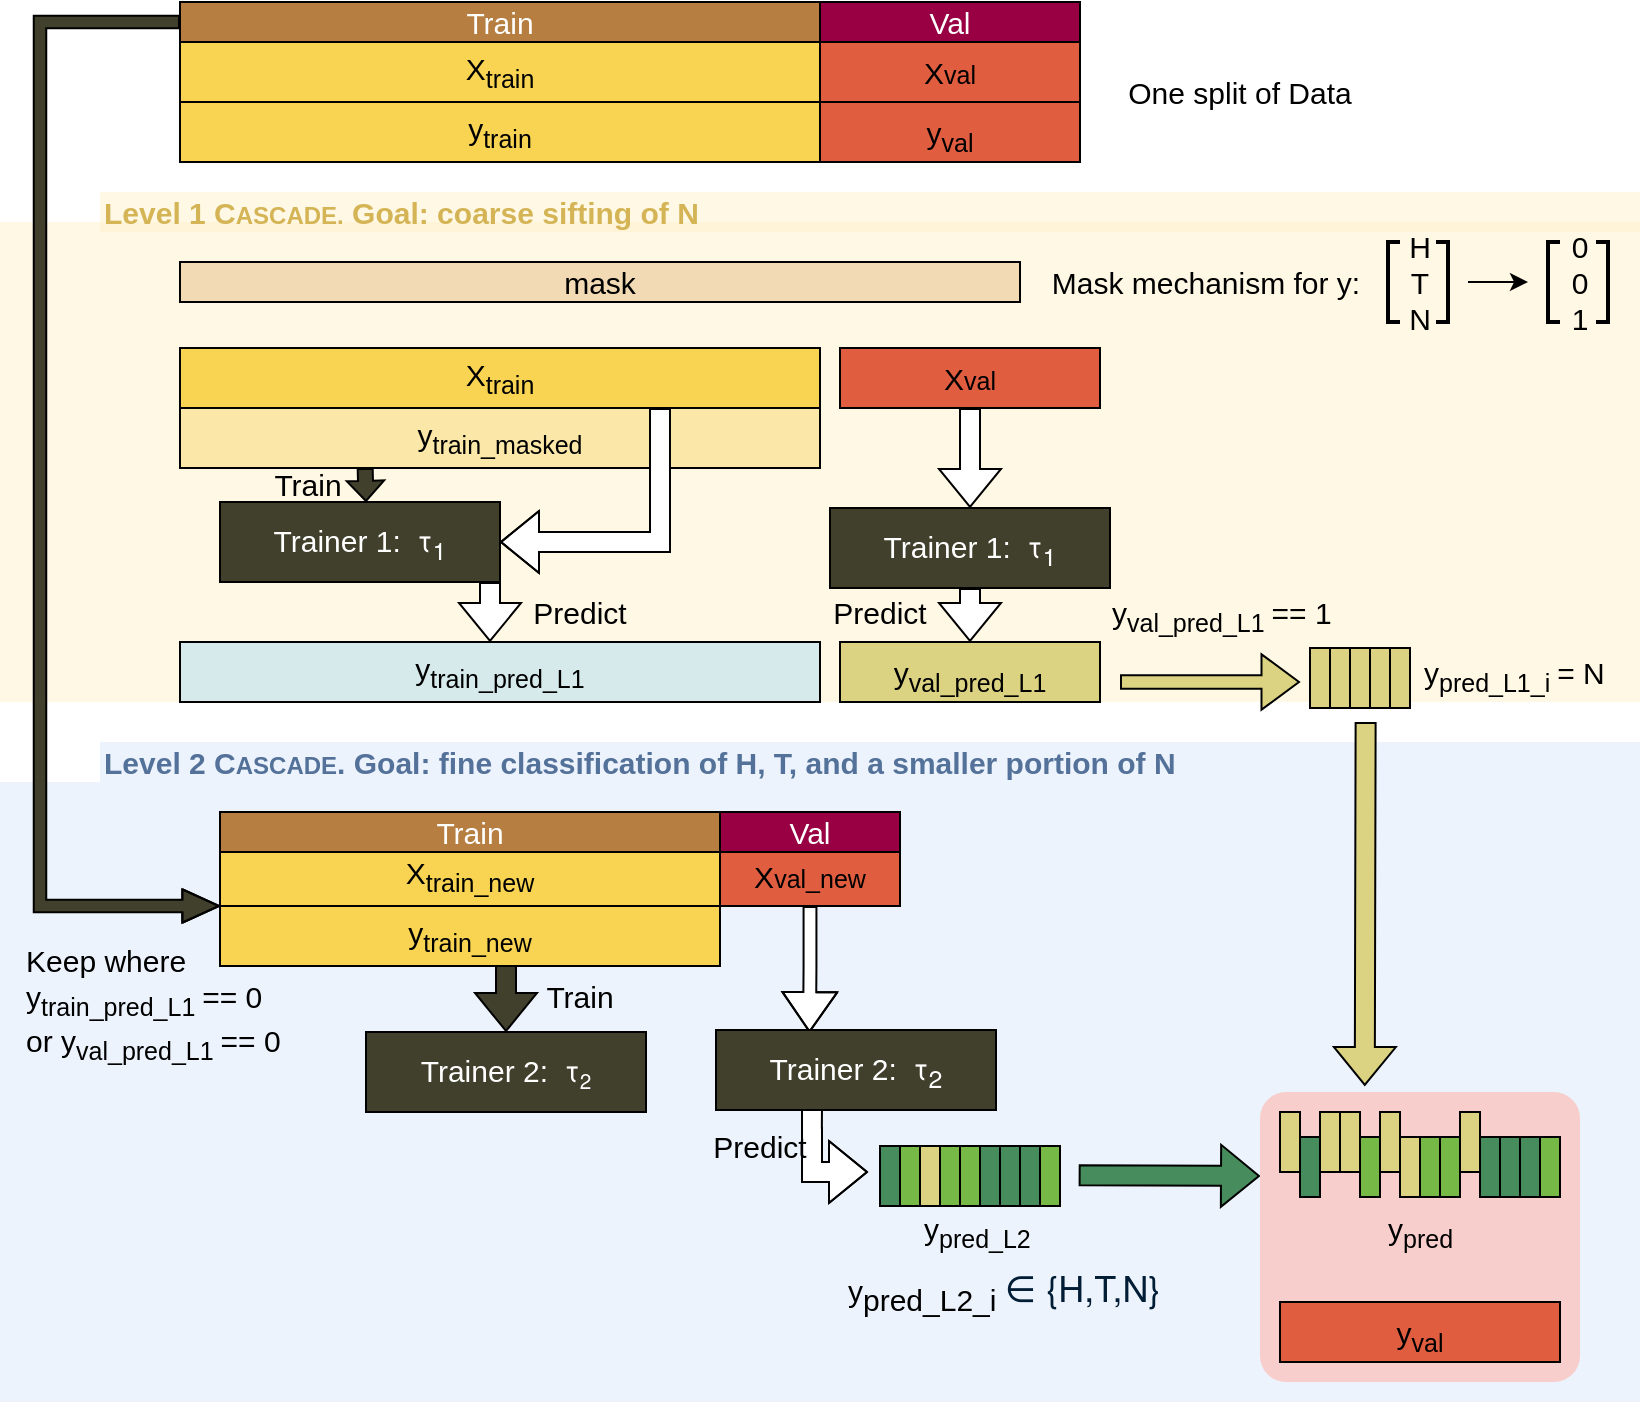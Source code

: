 <mxfile version="26.2.14">
  <diagram name="Page-1" id="dWAUJKyAPUHqVSD2c30o">
    <mxGraphModel dx="1234" dy="832" grid="1" gridSize="10" guides="1" tooltips="1" connect="1" arrows="1" fold="1" page="1" pageScale="1" pageWidth="850" pageHeight="1100" math="0" shadow="0">
      <root>
        <mxCell id="0" />
        <mxCell id="1" parent="0" />
        <mxCell id="XmK-ISircZ31_cJlSy5G-73" value="" style="rounded=1;whiteSpace=wrap;html=1;arcSize=0;fillColor=#dae8fc;strokeColor=none;opacity=50;" parent="1" vertex="1">
          <mxGeometry y="420" width="820" height="310" as="geometry" />
        </mxCell>
        <mxCell id="XmK-ISircZ31_cJlSy5G-74" value="Level 2 C&lt;font&gt;&lt;font style=&quot;font-size: 12px;&quot;&gt;ASCADE&lt;/font&gt;. Goal: fine classification of H, T, and a smaller portion of N&lt;/font&gt;" style="text;html=1;align=left;verticalAlign=middle;whiteSpace=wrap;rounded=0;fillColor=#dae8fc;strokeColor=none;opacity=50;fontStyle=1;fontColor=#547299;fontSize=15;" parent="1" vertex="1">
          <mxGeometry x="50" y="400" width="770" height="20" as="geometry" />
        </mxCell>
        <mxCell id="XmK-ISircZ31_cJlSy5G-71" value="" style="rounded=1;whiteSpace=wrap;html=1;arcSize=0;fillColor=#fff2cc;strokeColor=none;opacity=50;" parent="1" vertex="1">
          <mxGeometry y="140" width="820" height="240" as="geometry" />
        </mxCell>
        <mxCell id="XmK-ISircZ31_cJlSy5G-3" value="Train" style="rounded=0;whiteSpace=wrap;html=1;fillColor=#B67E40;fontColor=#FFFFFF;strokeColor=default;fontSize=15;" parent="1" vertex="1">
          <mxGeometry x="90" y="30" width="320" height="20" as="geometry" />
        </mxCell>
        <mxCell id="XmK-ISircZ31_cJlSy5G-5" value="Val" style="rounded=0;whiteSpace=wrap;html=1;fillColor=#980043;fontColor=#FFFFFF;strokeColor=default;fontSize=15;gradientColor=none;" parent="1" vertex="1">
          <mxGeometry x="410" y="30" width="130" height="20" as="geometry" />
        </mxCell>
        <mxCell id="XmK-ISircZ31_cJlSy5G-7" value="mask" style="rounded=0;whiteSpace=wrap;html=1;fontSize=15;fillColor=#F2DBB4;" parent="1" vertex="1">
          <mxGeometry x="90" y="160" width="420" height="20" as="geometry" />
        </mxCell>
        <mxCell id="XmK-ISircZ31_cJlSy5G-8" value="Mask mechanism for y:" style="text;html=1;align=center;verticalAlign=middle;whiteSpace=wrap;rounded=0;fontSize=15;" parent="1" vertex="1">
          <mxGeometry x="523" y="155" width="160" height="30" as="geometry" />
        </mxCell>
        <mxCell id="XmK-ISircZ31_cJlSy5G-9" value="" style="strokeWidth=2;html=1;shape=mxgraph.flowchart.annotation_1;align=left;pointerEvents=1;" parent="1" vertex="1">
          <mxGeometry x="694" y="150" width="6" height="40" as="geometry" />
        </mxCell>
        <mxCell id="XmK-ISircZ31_cJlSy5G-11" value="H&lt;div&gt;T&lt;/div&gt;&lt;div&gt;N&lt;/div&gt;" style="text;html=1;align=center;verticalAlign=middle;whiteSpace=wrap;rounded=0;fontSize=15;" parent="1" vertex="1">
          <mxGeometry x="680" y="155" width="60" height="30" as="geometry" />
        </mxCell>
        <mxCell id="XmK-ISircZ31_cJlSy5G-13" value="" style="strokeWidth=2;html=1;shape=mxgraph.flowchart.annotation_1;align=left;pointerEvents=1;rotation=-180;" parent="1" vertex="1">
          <mxGeometry x="718" y="150" width="6" height="40" as="geometry" />
        </mxCell>
        <mxCell id="XmK-ISircZ31_cJlSy5G-14" value="" style="strokeWidth=2;html=1;shape=mxgraph.flowchart.annotation_1;align=left;pointerEvents=1;" parent="1" vertex="1">
          <mxGeometry x="774" y="150" width="6" height="40" as="geometry" />
        </mxCell>
        <mxCell id="XmK-ISircZ31_cJlSy5G-15" value="0&lt;div&gt;0&lt;/div&gt;&lt;div&gt;1&lt;/div&gt;" style="text;html=1;align=center;verticalAlign=middle;whiteSpace=wrap;rounded=0;fontSize=15;" parent="1" vertex="1">
          <mxGeometry x="760" y="155" width="60" height="30" as="geometry" />
        </mxCell>
        <mxCell id="XmK-ISircZ31_cJlSy5G-16" value="" style="strokeWidth=2;html=1;shape=mxgraph.flowchart.annotation_1;align=left;pointerEvents=1;rotation=-180;fontSize=15;" parent="1" vertex="1">
          <mxGeometry x="798" y="150" width="6" height="40" as="geometry" />
        </mxCell>
        <mxCell id="XmK-ISircZ31_cJlSy5G-17" value="" style="endArrow=classic;html=1;rounded=0;entryX=0;entryY=0.5;entryDx=0;entryDy=0;" parent="1" edge="1">
          <mxGeometry width="50" height="50" relative="1" as="geometry">
            <mxPoint x="734" y="170" as="sourcePoint" />
            <mxPoint x="764" y="170" as="targetPoint" />
          </mxGeometry>
        </mxCell>
        <mxCell id="WY-bexpHM8N3G8zlpBjD-25" style="edgeStyle=orthogonalEdgeStyle;rounded=0;orthogonalLoop=1;jettySize=auto;html=1;exitX=1;exitY=1;exitDx=0;exitDy=0;entryX=0.5;entryY=0;entryDx=0;entryDy=0;shape=flexArrow;fillColor=default;" edge="1" parent="1">
          <mxGeometry relative="1" as="geometry">
            <mxPoint x="245" y="320" as="sourcePoint" />
            <mxPoint x="245" y="350" as="targetPoint" />
          </mxGeometry>
        </mxCell>
        <mxCell id="XmK-ISircZ31_cJlSy5G-18" value="Trainer 1:&amp;nbsp;&lt;span style=&quot;text-align: start; caret-color: rgb(0, 29, 53); font-family: &amp;quot;Google Sans&amp;quot;, &amp;quot;Helvetica Neue&amp;quot;, sans-serif;&quot;&gt;&amp;nbsp;τ&lt;sub&gt;1&lt;/sub&gt;&lt;/span&gt;" style="rounded=0;whiteSpace=wrap;html=1;fillColor=#40402D;fontColor=#FFFFFF;strokeColor=default;labelBackgroundColor=none;fontSize=15;gradientColor=none;" parent="1" vertex="1">
          <mxGeometry x="110" y="280" width="140" height="40" as="geometry" />
        </mxCell>
        <mxCell id="WY-bexpHM8N3G8zlpBjD-24" style="edgeStyle=orthogonalEdgeStyle;rounded=0;orthogonalLoop=1;jettySize=auto;html=1;entryX=0;entryY=0;entryDx=0;entryDy=0;shape=flexArrow;fillColor=#40402D;width=6.25;endSize=5.779;endWidth=9.479;exitX=0;exitY=0.5;exitDx=0;exitDy=0;" edge="1" parent="1" source="XmK-ISircZ31_cJlSy5G-3" target="XmK-ISircZ31_cJlSy5G-32">
          <mxGeometry relative="1" as="geometry">
            <mxPoint x="80" y="40" as="sourcePoint" />
            <Array as="points">
              <mxPoint x="20" y="40" />
              <mxPoint x="20" y="482" />
            </Array>
          </mxGeometry>
        </mxCell>
        <mxCell id="XmK-ISircZ31_cJlSy5G-19" value="X&lt;sub&gt;train&lt;/sub&gt;" style="rounded=0;whiteSpace=wrap;html=1;fillColor=#F8D452;fontColor=#000000;strokeColor=default;fontSize=15;" parent="1" vertex="1">
          <mxGeometry x="90" y="50" width="320" height="30" as="geometry" />
        </mxCell>
        <mxCell id="XmK-ISircZ31_cJlSy5G-20" value="y&lt;sub&gt;train&lt;/sub&gt;" style="rounded=0;whiteSpace=wrap;html=1;fillColor=#F8D452;fontColor=#000000;strokeColor=default;fontSize=15;" parent="1" vertex="1">
          <mxGeometry x="90" y="80" width="320" height="30" as="geometry" />
        </mxCell>
        <mxCell id="XmK-ISircZ31_cJlSy5G-21" value="X&lt;span style=&quot;font-size: 12.5px;&quot;&gt;val&lt;/span&gt;" style="rounded=0;whiteSpace=wrap;html=1;fillColor=#E15D40;fontColor=#000000;strokeColor=default;fontSize=15;" parent="1" vertex="1">
          <mxGeometry x="410" y="50" width="130" height="30" as="geometry" />
        </mxCell>
        <mxCell id="XmK-ISircZ31_cJlSy5G-22" value="&lt;sub&gt;&lt;span style=&quot;font-size: 15px;&quot;&gt;y&lt;sub&gt;val&lt;/sub&gt;&lt;/span&gt;&lt;/sub&gt;" style="rounded=0;whiteSpace=wrap;html=1;fillColor=#E15D40;fontColor=#000000;strokeColor=default;fontSize=15;" parent="1" vertex="1">
          <mxGeometry x="410" y="80" width="130" height="30" as="geometry" />
        </mxCell>
        <mxCell id="XmK-ISircZ31_cJlSy5G-23" value="y&lt;sub&gt;train_masked&lt;/sub&gt;" style="rounded=0;whiteSpace=wrap;html=1;fillColor=#FBE7A8;fontColor=#000000;strokeColor=default;fontSize=15;" parent="1" vertex="1">
          <mxGeometry x="90" y="233" width="320" height="30" as="geometry" />
        </mxCell>
        <mxCell id="XmK-ISircZ31_cJlSy5G-25" value="One split of Data" style="text;html=1;align=center;verticalAlign=middle;whiteSpace=wrap;rounded=0;fontSize=15;" parent="1" vertex="1">
          <mxGeometry x="550" y="60" width="140" height="30" as="geometry" />
        </mxCell>
        <mxCell id="XmK-ISircZ31_cJlSy5G-26" value="y&lt;sub&gt;train_pred_L1&lt;/sub&gt;" style="rounded=0;whiteSpace=wrap;html=1;fillColor=#D6EAEB;fontColor=#000000;strokeColor=default;fontSize=15;" parent="1" vertex="1">
          <mxGeometry x="90" y="350" width="320" height="30" as="geometry" />
        </mxCell>
        <mxCell id="XmK-ISircZ31_cJlSy5G-27" value="X&lt;sub&gt;train&lt;/sub&gt;" style="rounded=0;whiteSpace=wrap;html=1;fillColor=#F8D452;fontColor=#000000;strokeColor=default;fontSize=15;" parent="1" vertex="1">
          <mxGeometry x="90" y="203" width="320" height="30" as="geometry" />
        </mxCell>
        <mxCell id="WY-bexpHM8N3G8zlpBjD-9" style="edgeStyle=orthogonalEdgeStyle;rounded=0;orthogonalLoop=1;jettySize=auto;html=1;exitX=0.5;exitY=1;exitDx=0;exitDy=0;entryX=0.5;entryY=0;entryDx=0;entryDy=0;shape=flexArrow;fillColor=default;" edge="1" parent="1" source="XmK-ISircZ31_cJlSy5G-28" target="WY-bexpHM8N3G8zlpBjD-8">
          <mxGeometry relative="1" as="geometry" />
        </mxCell>
        <mxCell id="XmK-ISircZ31_cJlSy5G-28" value="X&lt;span style=&quot;font-size: 12.5px;&quot;&gt;val&lt;/span&gt;" style="rounded=0;whiteSpace=wrap;html=1;fillColor=#E15D40;fontColor=#000000;strokeColor=default;fontSize=15;" parent="1" vertex="1">
          <mxGeometry x="420" y="203" width="130" height="30" as="geometry" />
        </mxCell>
        <mxCell id="XmK-ISircZ31_cJlSy5G-30" value="&lt;sub&gt;&lt;span style=&quot;font-size: 15px;&quot;&gt;y&lt;sub&gt;val_pred_L1&lt;/sub&gt;&lt;/span&gt;&lt;/sub&gt;" style="rounded=0;whiteSpace=wrap;html=1;fillColor=#DBD282;fontColor=#000000;strokeColor=default;fontSize=15;" parent="1" vertex="1">
          <mxGeometry x="420" y="350" width="130" height="30" as="geometry" />
        </mxCell>
        <mxCell id="WY-bexpHM8N3G8zlpBjD-31" style="edgeStyle=orthogonalEdgeStyle;rounded=0;orthogonalLoop=1;jettySize=auto;html=1;exitX=0.572;exitY=0.975;exitDx=0;exitDy=0;entryX=0.5;entryY=0;entryDx=0;entryDy=0;exitPerimeter=0;shape=flexArrow;fillColor=#40402D;" edge="1" parent="1" source="XmK-ISircZ31_cJlSy5G-32" target="XmK-ISircZ31_cJlSy5G-36">
          <mxGeometry relative="1" as="geometry">
            <Array as="points" />
          </mxGeometry>
        </mxCell>
        <mxCell id="XmK-ISircZ31_cJlSy5G-32" value="y&lt;sub&gt;train_new&lt;/sub&gt;" style="rounded=0;whiteSpace=wrap;html=1;fillColor=#F8D452;fontColor=#000000;strokeColor=default;fontSize=15;" parent="1" vertex="1">
          <mxGeometry x="110" y="482" width="250" height="30" as="geometry" />
        </mxCell>
        <mxCell id="XmK-ISircZ31_cJlSy5G-34" value="X&lt;sub&gt;train_new&lt;/sub&gt;" style="rounded=0;whiteSpace=wrap;html=1;fillColor=#F8D452;fontColor=#000000;strokeColor=default;fontSize=15;" parent="1" vertex="1">
          <mxGeometry x="110" y="452" width="250" height="30" as="geometry" />
        </mxCell>
        <mxCell id="XmK-ISircZ31_cJlSy5G-35" value="X&lt;span style=&quot;font-size: 12.5px;&quot;&gt;val_new&lt;/span&gt;" style="rounded=0;whiteSpace=wrap;html=1;fillColor=#E15D40;fontColor=#000000;strokeColor=default;fontSize=15;" parent="1" vertex="1">
          <mxGeometry x="360" y="452" width="90" height="30" as="geometry" />
        </mxCell>
        <mxCell id="XmK-ISircZ31_cJlSy5G-36" value="Trainer 2:&amp;nbsp;&lt;span style=&quot;text-align: start; caret-color: rgb(0, 29, 53); font-family: &amp;quot;Google Sans&amp;quot;, &amp;quot;Helvetica Neue&amp;quot;, sans-serif;&quot;&gt;&amp;nbsp;τ&lt;span style=&quot;font-size: 12.5px;&quot;&gt;&lt;sub&gt;2&lt;/sub&gt;&lt;/span&gt;&lt;/span&gt;" style="rounded=0;whiteSpace=wrap;html=1;fillColor=#40402D;fontColor=#FFFFFF;strokeColor=default;labelBackgroundColor=none;fontSize=15;gradientColor=none;" parent="1" vertex="1">
          <mxGeometry x="183" y="545" width="140" height="40" as="geometry" />
        </mxCell>
        <mxCell id="XmK-ISircZ31_cJlSy5G-37" value="" style="rounded=0;whiteSpace=wrap;html=1;fillColor=#478C5C;fontColor=#FFFFFF;strokeColor=default;fontSize=15;" parent="1" vertex="1">
          <mxGeometry x="440" y="602" width="10" height="30" as="geometry" />
        </mxCell>
        <mxCell id="XmK-ISircZ31_cJlSy5G-39" value="&lt;span style=&quot;caret-color: rgb(0, 0, 0); color: rgb(0, 0, 0); font-family: Helvetica; font-style: normal; font-variant-caps: normal; font-weight: 400; letter-spacing: normal; text-align: center; text-indent: 0px; text-transform: none; white-space: normal; word-spacing: 0px; -webkit-text-stroke-width: 0px; text-decoration: none; float: none; display: inline !important;&quot;&gt;y&lt;/span&gt;&lt;sub style=&quot;caret-color: rgb(0, 0, 0); color: rgb(0, 0, 0); font-family: Helvetica; font-style: normal; font-variant-caps: normal; font-weight: 400; letter-spacing: normal; text-align: center; text-indent: 0px; text-transform: none; white-space: normal; word-spacing: 0px; -webkit-text-stroke-width: 0px; text-decoration: none;&quot;&gt;pred_L1_i&amp;nbsp;&lt;/sub&gt;&lt;span style=&quot;caret-color: rgb(0, 0, 0); color: rgb(0, 0, 0); font-family: Helvetica; font-style: normal; font-variant-caps: normal; font-weight: 400; letter-spacing: normal; text-align: center; text-indent: 0px; text-transform: none; white-space: normal; word-spacing: 0px; -webkit-text-stroke-width: 0px; text-decoration: none;&quot;&gt;= N&lt;/span&gt;" style="text;whiteSpace=wrap;html=1;labelBackgroundColor=none;fontSize=15;" parent="1" vertex="1">
          <mxGeometry x="710" y="350" width="100" height="40" as="geometry" />
        </mxCell>
        <mxCell id="XmK-ISircZ31_cJlSy5G-58" value="&lt;span style=&quot;caret-color: rgb(0, 0, 0); color: rgb(0, 0, 0); font-family: Helvetica; font-size: 15px; font-style: normal; font-variant-caps: normal; font-weight: 400; letter-spacing: normal; text-align: center; text-indent: 0px; text-transform: none; white-space: normal; word-spacing: 0px; -webkit-text-stroke-width: 0px; text-decoration: none; float: none; display: inline !important;&quot;&gt;y&lt;/span&gt;&lt;sub style=&quot;caret-color: rgb(0, 0, 0); color: rgb(0, 0, 0); font-family: Helvetica; font-style: normal; font-variant-caps: normal; font-weight: 400; letter-spacing: normal; text-align: center; text-indent: 0px; text-transform: none; white-space: normal; word-spacing: 0px; -webkit-text-stroke-width: 0px; text-decoration: none;&quot;&gt;pred&lt;/sub&gt;" style="text;whiteSpace=wrap;html=1;labelBackgroundColor=none;" parent="1" vertex="1">
          <mxGeometry x="683" y="615" width="100" height="40" as="geometry" />
        </mxCell>
        <mxCell id="XmK-ISircZ31_cJlSy5G-60" value="&lt;span style=&quot;caret-color: rgb(0, 0, 0); color: rgb(0, 0, 0); font-family: Helvetica; font-style: normal; font-variant-caps: normal; font-weight: 400; letter-spacing: normal; text-align: center; text-indent: 0px; text-transform: none; white-space: normal; word-spacing: 0px; -webkit-text-stroke-width: 0px; text-decoration: none; float: none; display: inline !important;&quot;&gt;y&lt;/span&gt;&lt;sub style=&quot;caret-color: rgb(0, 0, 0); color: rgb(0, 0, 0); font-family: Helvetica; font-style: normal; font-variant-caps: normal; font-weight: 400; letter-spacing: normal; text-align: center; text-indent: 0px; text-transform: none; white-space: normal; word-spacing: 0px; -webkit-text-stroke-width: 0px; text-decoration: none;&quot;&gt;val_pred_L1 &lt;/sub&gt;&lt;span style=&quot;caret-color: rgb(0, 0, 0); color: rgb(0, 0, 0); font-family: Helvetica; font-style: normal; font-variant-caps: normal; font-weight: 400; letter-spacing: normal; text-align: center; text-indent: 0px; text-transform: none; white-space: normal; word-spacing: 0px; -webkit-text-stroke-width: 0px; text-decoration: none;&quot;&gt;== 1&lt;/span&gt;" style="text;whiteSpace=wrap;html=1;labelBackgroundColor=none;fontSize=15;" parent="1" vertex="1">
          <mxGeometry x="554" y="320" width="131" height="40" as="geometry" />
        </mxCell>
        <mxCell id="XmK-ISircZ31_cJlSy5G-64" value="&lt;span style=&quot;caret-color: rgb(0, 0, 0); color: rgb(0, 0, 0); font-family: Helvetica; font-style: normal; font-variant-caps: normal; font-weight: 400; letter-spacing: normal; text-align: center; text-indent: 0px; text-transform: none; white-space: normal; word-spacing: 0px; -webkit-text-stroke-width: 0px; text-decoration: none; float: none; display: inline !important;&quot;&gt;Keep where y&lt;/span&gt;&lt;sub style=&quot;caret-color: rgb(0, 0, 0); color: rgb(0, 0, 0); font-family: Helvetica; font-style: normal; font-variant-caps: normal; font-weight: 400; letter-spacing: normal; text-align: center; text-indent: 0px; text-transform: none; white-space: normal; word-spacing: 0px; -webkit-text-stroke-width: 0px; text-decoration: none;&quot;&gt;train_pred_L1 &lt;/sub&gt;&lt;span style=&quot;caret-color: rgb(0, 0, 0); color: rgb(0, 0, 0); font-family: Helvetica; font-style: normal; font-variant-caps: normal; font-weight: 400; letter-spacing: normal; text-align: center; text-indent: 0px; text-transform: none; white-space: normal; word-spacing: 0px; -webkit-text-stroke-width: 0px; text-decoration: none;&quot;&gt;== 0 or&amp;nbsp;&lt;/span&gt;&lt;span style=&quot;text-align: center; float: none; caret-color: rgb(0, 0, 0); color: rgb(0, 0, 0); display: inline !important;&quot;&gt;y&lt;/span&gt;&lt;sub style=&quot;text-align: center; caret-color: rgb(0, 0, 0); color: rgb(0, 0, 0);&quot;&gt;val_pred_L1&amp;nbsp;&lt;/sub&gt;&lt;span style=&quot;text-align: center; caret-color: rgb(0, 0, 0); color: rgb(0, 0, 0);&quot;&gt;== 0&lt;/span&gt;" style="text;whiteSpace=wrap;html=1;labelBackgroundColor=none;fontSize=15;" parent="1" vertex="1">
          <mxGeometry x="11" y="494" width="150" height="75" as="geometry" />
        </mxCell>
        <mxCell id="XmK-ISircZ31_cJlSy5G-72" value="Level 1 C&lt;font&gt;&lt;font style=&quot;font-size: 12px;&quot;&gt;ASCADE.&lt;/font&gt;&lt;/font&gt;&lt;font&gt;&amp;nbsp;Goal: coarse sifting of N &amp;nbsp;&lt;/font&gt;" style="text;html=1;align=left;verticalAlign=middle;whiteSpace=wrap;rounded=0;fillColor=#fff2cc;strokeColor=none;opacity=50;fontColor=#D4B455;fontStyle=1;fontSize=15;" parent="1" vertex="1">
          <mxGeometry x="50" y="125" width="770" height="20" as="geometry" />
        </mxCell>
        <mxCell id="XmK-ISircZ31_cJlSy5G-75" value="" style="shape=flexArrow;endArrow=classic;html=1;rounded=0;fillColor=#DBD282;" parent="1" edge="1">
          <mxGeometry width="50" height="50" relative="1" as="geometry">
            <mxPoint x="682.81" y="390" as="sourcePoint" />
            <mxPoint x="682.39" y="572" as="targetPoint" />
          </mxGeometry>
        </mxCell>
        <mxCell id="XmK-ISircZ31_cJlSy5G-76" value="" style="shape=flexArrow;endArrow=classic;html=1;rounded=0;fillColor=#478C5C;" parent="1" edge="1">
          <mxGeometry width="50" height="50" relative="1" as="geometry">
            <mxPoint x="539.33" y="616.58" as="sourcePoint" />
            <mxPoint x="630" y="617" as="targetPoint" />
          </mxGeometry>
        </mxCell>
        <mxCell id="tyUhhbc_BJ0rP1aiJ5RJ-2" value="&lt;span style=&quot;caret-color: rgb(255, 255, 255); font-family: Helvetica; font-style: normal; font-variant-caps: normal; font-weight: 400; letter-spacing: normal; text-align: center; text-indent: 0px; text-transform: none; white-space: normal; word-spacing: 0px; -webkit-text-stroke-width: 0px; text-decoration: none;&quot;&gt;y&lt;/span&gt;&lt;sub style=&quot;caret-color: rgb(255, 255, 255); font-family: Helvetica; font-style: normal; font-variant-caps: normal; font-weight: 400; letter-spacing: normal; text-align: center; text-indent: 0px; text-transform: none; white-space: normal; word-spacing: 0px; -webkit-text-stroke-width: 0px; text-decoration: none;&quot;&gt;pred_L2&lt;/sub&gt;" style="text;whiteSpace=wrap;html=1;fontColor=default;fontSize=15;" parent="1" vertex="1">
          <mxGeometry x="460" y="627.5" width="80" height="40" as="geometry" />
        </mxCell>
        <mxCell id="tyUhhbc_BJ0rP1aiJ5RJ-3" value="" style="rounded=0;whiteSpace=wrap;html=1;fillColor=#76B947;fontColor=#FFFFFF;strokeColor=default;fontSize=15;" parent="1" vertex="1">
          <mxGeometry x="450" y="602" width="10" height="30" as="geometry" />
        </mxCell>
        <mxCell id="tyUhhbc_BJ0rP1aiJ5RJ-4" value="" style="rounded=0;whiteSpace=wrap;html=1;fillColor=#DBD282;fontColor=#000000;strokeColor=default;fontSize=15;" parent="1" vertex="1">
          <mxGeometry x="460" y="602" width="10" height="30" as="geometry" />
        </mxCell>
        <mxCell id="tyUhhbc_BJ0rP1aiJ5RJ-6" value="" style="rounded=0;whiteSpace=wrap;html=1;fillColor=#76B947;fontColor=#FFFFFF;strokeColor=default;fontSize=15;" parent="1" vertex="1">
          <mxGeometry x="480" y="602" width="10" height="30" as="geometry" />
        </mxCell>
        <mxCell id="XmK-ISircZ31_cJlSy5G-77" value="" style="rounded=1;whiteSpace=wrap;html=1;strokeColor=none;fillColor=#F8CECC;arcSize=9;" parent="1" vertex="1">
          <mxGeometry x="630" y="575" width="160" height="145" as="geometry" />
        </mxCell>
        <mxCell id="XmK-ISircZ31_cJlSy5G-41" value="" style="rounded=0;whiteSpace=wrap;html=1;fillColor=#DBD282;fontColor=#000000;strokeColor=default;fontSize=15;" parent="1" vertex="1">
          <mxGeometry x="660" y="585" width="10" height="30" as="geometry" />
        </mxCell>
        <mxCell id="XmK-ISircZ31_cJlSy5G-43" value="" style="rounded=0;whiteSpace=wrap;html=1;fillColor=#DBD282;fontColor=#000000;strokeColor=default;fontSize=15;" parent="1" vertex="1">
          <mxGeometry x="670" y="585" width="10" height="30" as="geometry" />
        </mxCell>
        <mxCell id="XmK-ISircZ31_cJlSy5G-44" value="" style="rounded=0;whiteSpace=wrap;html=1;fillColor=#DBD282;fontColor=#000000;strokeColor=default;fontSize=15;" parent="1" vertex="1">
          <mxGeometry x="690" y="585" width="10" height="30" as="geometry" />
        </mxCell>
        <mxCell id="XmK-ISircZ31_cJlSy5G-51" value="" style="rounded=0;whiteSpace=wrap;html=1;fillColor=#DBD282;fontColor=#000000;strokeColor=default;fontSize=15;" parent="1" vertex="1">
          <mxGeometry x="730" y="585" width="10" height="30" as="geometry" />
        </mxCell>
        <mxCell id="XmK-ISircZ31_cJlSy5G-52" value="" style="rounded=0;whiteSpace=wrap;html=1;fillColor=#DBD282;fontColor=#000000;strokeColor=default;fontSize=15;" parent="1" vertex="1">
          <mxGeometry x="640" y="585" width="10" height="30" as="geometry" />
        </mxCell>
        <mxCell id="tyUhhbc_BJ0rP1aiJ5RJ-7" value="" style="rounded=0;whiteSpace=wrap;html=1;fillColor=#478C5C;fontColor=#FFFFFF;strokeColor=default;fontSize=15;" parent="1" vertex="1">
          <mxGeometry x="490" y="602" width="10" height="30" as="geometry" />
        </mxCell>
        <mxCell id="tyUhhbc_BJ0rP1aiJ5RJ-9" value="" style="rounded=0;whiteSpace=wrap;html=1;fillColor=#76B947;fontColor=#FFFFFF;strokeColor=default;fontSize=15;" parent="1" vertex="1">
          <mxGeometry x="470" y="602" width="10" height="30" as="geometry" />
        </mxCell>
        <mxCell id="tyUhhbc_BJ0rP1aiJ5RJ-11" value="" style="rounded=0;whiteSpace=wrap;html=1;fillColor=#478C5C;fontColor=#FFFFFF;strokeColor=default;fontSize=15;" parent="1" vertex="1">
          <mxGeometry x="500" y="602" width="10" height="30" as="geometry" />
        </mxCell>
        <mxCell id="tyUhhbc_BJ0rP1aiJ5RJ-12" value="" style="rounded=0;whiteSpace=wrap;html=1;fillColor=#478C5C;fontColor=#FFFFFF;strokeColor=default;fontSize=15;" parent="1" vertex="1">
          <mxGeometry x="510" y="602" width="10" height="30" as="geometry" />
        </mxCell>
        <mxCell id="tyUhhbc_BJ0rP1aiJ5RJ-14" value="" style="rounded=0;whiteSpace=wrap;html=1;fillColor=#76B947;fontColor=#FFFFFF;strokeColor=default;fontSize=15;" parent="1" vertex="1">
          <mxGeometry x="520" y="602" width="10" height="30" as="geometry" />
        </mxCell>
        <mxCell id="tyUhhbc_BJ0rP1aiJ5RJ-15" value="" style="rounded=0;whiteSpace=wrap;html=1;fillColor=#478C5C;fontColor=#FFFFFF;strokeColor=default;fontSize=15;" parent="1" vertex="1">
          <mxGeometry x="650" y="597.5" width="10" height="30" as="geometry" />
        </mxCell>
        <mxCell id="tyUhhbc_BJ0rP1aiJ5RJ-16" value="" style="rounded=0;whiteSpace=wrap;html=1;fillColor=#76B947;fontColor=#FFFFFF;strokeColor=default;fontSize=15;" parent="1" vertex="1">
          <mxGeometry x="680" y="597.5" width="10" height="30" as="geometry" />
        </mxCell>
        <mxCell id="tyUhhbc_BJ0rP1aiJ5RJ-17" value="" style="rounded=0;whiteSpace=wrap;html=1;fillColor=#DBD282;fontColor=#000000;strokeColor=default;fontSize=15;" parent="1" vertex="1">
          <mxGeometry x="700" y="597.5" width="10" height="30" as="geometry" />
        </mxCell>
        <mxCell id="tyUhhbc_BJ0rP1aiJ5RJ-18" value="" style="rounded=0;whiteSpace=wrap;html=1;fillColor=#76B947;fontColor=#FFFFFF;strokeColor=default;fontSize=15;" parent="1" vertex="1">
          <mxGeometry x="710" y="597.5" width="10" height="30" as="geometry" />
        </mxCell>
        <mxCell id="tyUhhbc_BJ0rP1aiJ5RJ-19" value="" style="rounded=0;whiteSpace=wrap;html=1;fillColor=#478C5C;fontColor=#FFFFFF;strokeColor=default;fontSize=15;" parent="1" vertex="1">
          <mxGeometry x="740" y="597.5" width="10" height="30" as="geometry" />
        </mxCell>
        <mxCell id="tyUhhbc_BJ0rP1aiJ5RJ-20" value="" style="rounded=0;whiteSpace=wrap;html=1;fillColor=#76B947;fontColor=#FFFFFF;strokeColor=default;fontSize=15;" parent="1" vertex="1">
          <mxGeometry x="720" y="597.5" width="10" height="30" as="geometry" />
        </mxCell>
        <mxCell id="tyUhhbc_BJ0rP1aiJ5RJ-21" value="" style="rounded=0;whiteSpace=wrap;html=1;fillColor=#478C5C;fontColor=#FFFFFF;strokeColor=default;fontSize=15;" parent="1" vertex="1">
          <mxGeometry x="750" y="597.5" width="10" height="30" as="geometry" />
        </mxCell>
        <mxCell id="tyUhhbc_BJ0rP1aiJ5RJ-22" value="" style="rounded=0;whiteSpace=wrap;html=1;fillColor=#478C5C;fontColor=#FFFFFF;strokeColor=default;fontSize=15;" parent="1" vertex="1">
          <mxGeometry x="760" y="597.5" width="10" height="30" as="geometry" />
        </mxCell>
        <mxCell id="tyUhhbc_BJ0rP1aiJ5RJ-23" value="" style="rounded=0;whiteSpace=wrap;html=1;fillColor=#76B947;fontColor=#FFFFFF;strokeColor=default;fontSize=15;" parent="1" vertex="1">
          <mxGeometry x="770" y="597.5" width="10" height="30" as="geometry" />
        </mxCell>
        <mxCell id="tyUhhbc_BJ0rP1aiJ5RJ-25" value="&lt;span style=&quot;caret-color: rgb(255, 255, 255); font-family: Helvetica; font-style: normal; font-variant-caps: normal; font-weight: 400; letter-spacing: normal; text-align: center; text-indent: 0px; text-transform: none; white-space: normal; word-spacing: 0px; -webkit-text-stroke-width: 0px; text-decoration: none;&quot;&gt;y&lt;/span&gt;&lt;sub style=&quot;caret-color: rgb(255, 255, 255); font-family: Helvetica; font-style: normal; font-variant-caps: normal; font-weight: 400; letter-spacing: normal; text-align: center; text-indent: 0px; text-transform: none; white-space: normal; word-spacing: 0px; -webkit-text-stroke-width: 0px; text-decoration: none;&quot;&gt;pred&lt;/sub&gt;" style="text;whiteSpace=wrap;html=1;fontColor=default;fontSize=15;" parent="1" vertex="1">
          <mxGeometry x="692" y="627.5" width="46" height="40" as="geometry" />
        </mxCell>
        <mxCell id="WY-bexpHM8N3G8zlpBjD-3" value="Train" style="text;html=1;align=center;verticalAlign=middle;whiteSpace=wrap;rounded=0;fontSize=15;" vertex="1" parent="1">
          <mxGeometry x="124.0" y="256" width="60" height="30" as="geometry" />
        </mxCell>
        <mxCell id="WY-bexpHM8N3G8zlpBjD-5" style="edgeStyle=orthogonalEdgeStyle;rounded=0;orthogonalLoop=1;jettySize=auto;html=1;exitX=0.75;exitY=0;exitDx=0;exitDy=0;entryX=1;entryY=0.5;entryDx=0;entryDy=0;shape=flexArrow;fillColor=default;" edge="1" parent="1" source="XmK-ISircZ31_cJlSy5G-23" target="XmK-ISircZ31_cJlSy5G-18">
          <mxGeometry relative="1" as="geometry">
            <Array as="points">
              <mxPoint x="330" y="300" />
            </Array>
          </mxGeometry>
        </mxCell>
        <mxCell id="WY-bexpHM8N3G8zlpBjD-7" value="Predict" style="text;html=1;align=center;verticalAlign=middle;whiteSpace=wrap;rounded=0;fontSize=15;" vertex="1" parent="1">
          <mxGeometry x="260" y="320" width="60" height="30" as="geometry" />
        </mxCell>
        <mxCell id="WY-bexpHM8N3G8zlpBjD-10" style="edgeStyle=orthogonalEdgeStyle;rounded=0;orthogonalLoop=1;jettySize=auto;html=1;exitX=0.5;exitY=1;exitDx=0;exitDy=0;entryX=0.5;entryY=0;entryDx=0;entryDy=0;shape=flexArrow;fillColor=default;" edge="1" parent="1" source="WY-bexpHM8N3G8zlpBjD-8" target="XmK-ISircZ31_cJlSy5G-30">
          <mxGeometry relative="1" as="geometry" />
        </mxCell>
        <mxCell id="WY-bexpHM8N3G8zlpBjD-8" value="Trainer 1:&amp;nbsp;&lt;span style=&quot;text-align: start; caret-color: rgb(0, 29, 53); font-family: &amp;quot;Google Sans&amp;quot;, &amp;quot;Helvetica Neue&amp;quot;, sans-serif;&quot;&gt;&amp;nbsp;τ&lt;sub&gt;1&lt;/sub&gt;&lt;/span&gt;" style="rounded=0;whiteSpace=wrap;html=1;fillColor=#40402D;fontColor=#FFFFFF;strokeColor=default;labelBackgroundColor=none;fontSize=15;gradientColor=none;" vertex="1" parent="1">
          <mxGeometry x="415" y="283" width="140" height="40" as="geometry" />
        </mxCell>
        <mxCell id="WY-bexpHM8N3G8zlpBjD-11" value="Predict" style="text;html=1;align=center;verticalAlign=middle;whiteSpace=wrap;rounded=0;fontSize=15;" vertex="1" parent="1">
          <mxGeometry x="410" y="320" width="60" height="30" as="geometry" />
        </mxCell>
        <mxCell id="WY-bexpHM8N3G8zlpBjD-12" value="" style="rounded=0;whiteSpace=wrap;html=1;fillColor=#DBD282;fontColor=#000000;strokeColor=default;fontSize=15;" vertex="1" parent="1">
          <mxGeometry x="675" y="353" width="10" height="30" as="geometry" />
        </mxCell>
        <mxCell id="WY-bexpHM8N3G8zlpBjD-13" value="" style="rounded=0;whiteSpace=wrap;html=1;fillColor=#DBD282;fontColor=#000000;strokeColor=default;fontSize=15;" vertex="1" parent="1">
          <mxGeometry x="685" y="353" width="10" height="30" as="geometry" />
        </mxCell>
        <mxCell id="WY-bexpHM8N3G8zlpBjD-14" value="" style="rounded=0;whiteSpace=wrap;html=1;fillColor=#DBD282;fontColor=#000000;strokeColor=default;fontSize=15;" vertex="1" parent="1">
          <mxGeometry x="665" y="353" width="10" height="30" as="geometry" />
        </mxCell>
        <mxCell id="WY-bexpHM8N3G8zlpBjD-15" value="" style="rounded=0;whiteSpace=wrap;html=1;fillColor=#DBD282;fontColor=#000000;strokeColor=default;fontSize=15;" vertex="1" parent="1">
          <mxGeometry x="695" y="353" width="10" height="30" as="geometry" />
        </mxCell>
        <mxCell id="WY-bexpHM8N3G8zlpBjD-16" value="" style="rounded=0;whiteSpace=wrap;html=1;fillColor=#DBD282;fontColor=#000000;strokeColor=default;fontSize=15;" vertex="1" parent="1">
          <mxGeometry x="655" y="353" width="10" height="30" as="geometry" />
        </mxCell>
        <mxCell id="WY-bexpHM8N3G8zlpBjD-18" value="Train" style="text;html=1;align=center;verticalAlign=middle;whiteSpace=wrap;rounded=0;fontSize=15;" vertex="1" parent="1">
          <mxGeometry x="260" y="512" width="60" height="30" as="geometry" />
        </mxCell>
        <mxCell id="WY-bexpHM8N3G8zlpBjD-33" style="edgeStyle=orthogonalEdgeStyle;rounded=0;orthogonalLoop=1;jettySize=auto;html=1;exitX=0.5;exitY=1;exitDx=0;exitDy=0;entryX=0.334;entryY=0.032;entryDx=0;entryDy=0;shape=flexArrow;fillColor=default;width=6.429;endSize=6.236;entryPerimeter=0;" edge="1" parent="1" target="WY-bexpHM8N3G8zlpBjD-35" source="XmK-ISircZ31_cJlSy5G-35">
          <mxGeometry relative="1" as="geometry">
            <mxPoint x="428" y="494" as="sourcePoint" />
          </mxGeometry>
        </mxCell>
        <mxCell id="WY-bexpHM8N3G8zlpBjD-34" style="edgeStyle=orthogonalEdgeStyle;rounded=0;orthogonalLoop=1;jettySize=auto;html=1;exitX=0.339;exitY=0.996;exitDx=0;exitDy=0;entryX=0.5;entryY=0;entryDx=0;entryDy=0;shape=flexArrow;fillColor=default;exitPerimeter=0;" edge="1" parent="1">
          <mxGeometry relative="1" as="geometry">
            <mxPoint x="434" y="615" as="targetPoint" />
            <mxPoint x="411.46" y="587.84" as="sourcePoint" />
            <Array as="points">
              <mxPoint x="406" y="588" />
              <mxPoint x="406" y="615" />
            </Array>
          </mxGeometry>
        </mxCell>
        <mxCell id="WY-bexpHM8N3G8zlpBjD-35" value="Trainer 2:&amp;nbsp;&lt;span style=&quot;text-align: start; caret-color: rgb(0, 29, 53); font-family: &amp;quot;Google Sans&amp;quot;, &amp;quot;Helvetica Neue&amp;quot;, sans-serif;&quot;&gt;&amp;nbsp;τ&lt;sub&gt;2&lt;/sub&gt;&lt;/span&gt;" style="rounded=0;whiteSpace=wrap;html=1;fillColor=#40402D;fontColor=#FFFFFF;strokeColor=default;labelBackgroundColor=none;fontSize=15;gradientColor=none;" vertex="1" parent="1">
          <mxGeometry x="358" y="544" width="140" height="40" as="geometry" />
        </mxCell>
        <mxCell id="WY-bexpHM8N3G8zlpBjD-36" value="Predict" style="text;html=1;align=center;verticalAlign=middle;whiteSpace=wrap;rounded=0;fontSize=15;" vertex="1" parent="1">
          <mxGeometry x="350" y="587" width="60" height="30" as="geometry" />
        </mxCell>
        <mxCell id="WY-bexpHM8N3G8zlpBjD-37" style="edgeStyle=orthogonalEdgeStyle;rounded=0;orthogonalLoop=1;jettySize=auto;html=1;exitX=0.572;exitY=0.975;exitDx=0;exitDy=0;exitPerimeter=0;shape=flexArrow;fillColor=#40402D;width=7.5;endSize=3.029;endWidth=10.208;" edge="1" parent="1">
          <mxGeometry relative="1" as="geometry">
            <mxPoint x="182.58" y="263" as="sourcePoint" />
            <mxPoint x="183" y="280" as="targetPoint" />
            <Array as="points" />
          </mxGeometry>
        </mxCell>
        <mxCell id="WY-bexpHM8N3G8zlpBjD-38" value="" style="shape=flexArrow;endArrow=classic;html=1;rounded=0;fillColor=#DBD282;width=6.667;endSize=5.917;" edge="1" parent="1">
          <mxGeometry width="50" height="50" relative="1" as="geometry">
            <mxPoint x="560" y="370" as="sourcePoint" />
            <mxPoint x="650" y="370" as="targetPoint" />
          </mxGeometry>
        </mxCell>
        <mxCell id="WY-bexpHM8N3G8zlpBjD-41" value="&lt;sub&gt;&lt;span style=&quot;font-size: 15px;&quot;&gt;y&lt;sub&gt;val&lt;/sub&gt;&lt;/span&gt;&lt;/sub&gt;" style="rounded=0;whiteSpace=wrap;html=1;fillColor=#E15D40;fontColor=#000000;strokeColor=default;fontSize=15;" vertex="1" parent="1">
          <mxGeometry x="640" y="680" width="140" height="30" as="geometry" />
        </mxCell>
        <mxCell id="WY-bexpHM8N3G8zlpBjD-46" value="Train" style="rounded=0;whiteSpace=wrap;html=1;fillColor=#B67E40;fontColor=#FFFFFF;strokeColor=default;fontSize=15;" vertex="1" parent="1">
          <mxGeometry x="110" y="435" width="250" height="20" as="geometry" />
        </mxCell>
        <mxCell id="WY-bexpHM8N3G8zlpBjD-47" value="Val" style="rounded=0;whiteSpace=wrap;html=1;fillColor=#980043;fontColor=#FFFFFF;strokeColor=default;fontSize=15;gradientColor=none;" vertex="1" parent="1">
          <mxGeometry x="360" y="435" width="90" height="20" as="geometry" />
        </mxCell>
        <mxCell id="WY-bexpHM8N3G8zlpBjD-48" value="&lt;span style=&quot;font-style: normal; font-variant-caps: normal; font-weight: 400; letter-spacing: normal; text-align: start; text-indent: 0px; text-transform: none; white-space: normal; word-spacing: 0px; -webkit-text-stroke-width: 0px; text-decoration: none; caret-color: rgb(0, 29, 53); color: rgb(0, 29, 53); font-family: &amp;quot;Google Sans&amp;quot;, &amp;quot;Helvetica Neue&amp;quot;, sans-serif; font-size: 18px; float: none; display: inline !important;&quot;&gt;&lt;span style=&quot;color: rgb(0, 0, 0); font-family: Helvetica; caret-color: rgb(255, 255, 255); font-size: 15px; text-align: center;&quot;&gt;y&lt;/span&gt;&lt;sub style=&quot;color: rgb(0, 0, 0); font-family: Helvetica; caret-color: rgb(255, 255, 255); text-align: center;&quot;&gt;pred_L2_i&amp;nbsp;&lt;/sub&gt;∈ {H,T,N}&lt;/span&gt;" style="text;whiteSpace=wrap;html=1;labelBackgroundColor=none;" vertex="1" parent="1">
          <mxGeometry x="421.5" y="655" width="167" height="40" as="geometry" />
        </mxCell>
      </root>
    </mxGraphModel>
  </diagram>
</mxfile>
